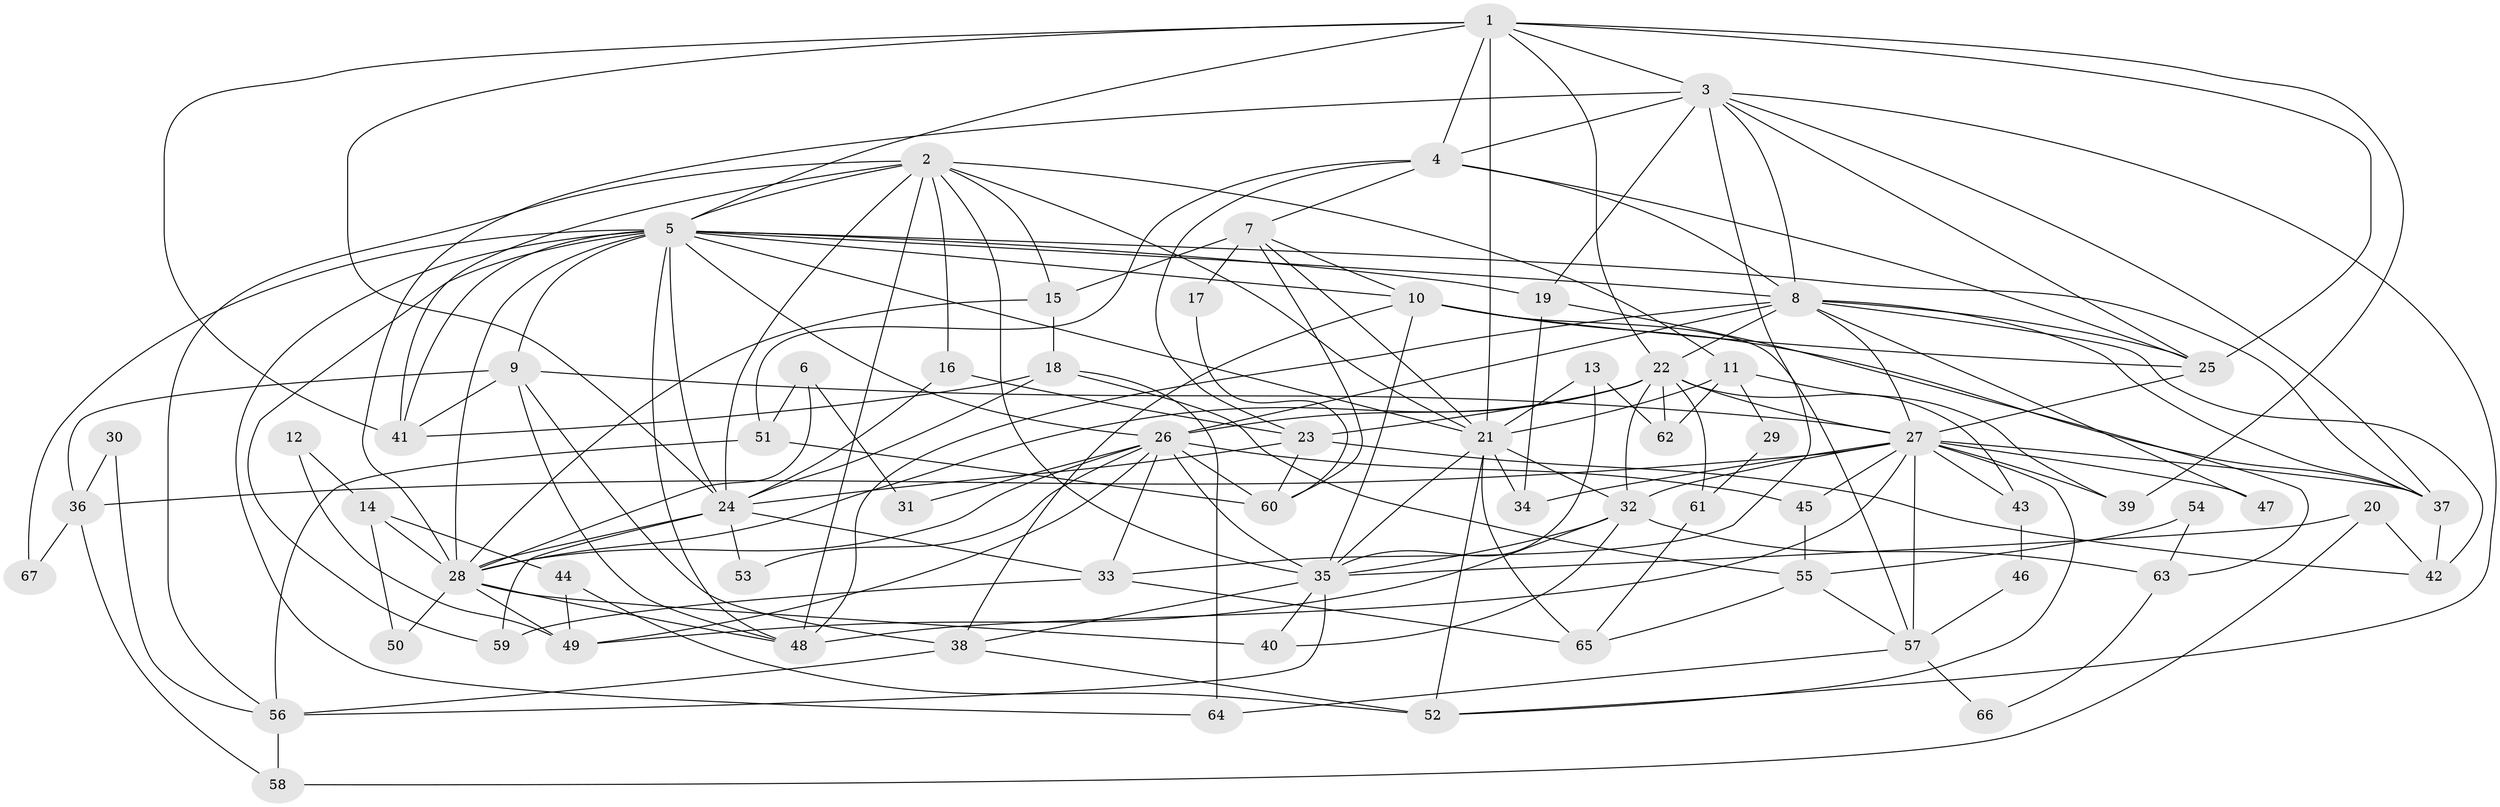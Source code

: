 // original degree distribution, {6: 0.16541353383458646, 4: 0.24060150375939848, 3: 0.3007518796992481, 2: 0.12781954887218044, 5: 0.14285714285714285, 7: 0.007518796992481203, 8: 0.015037593984962405}
// Generated by graph-tools (version 1.1) at 2025/36/03/09/25 02:36:11]
// undirected, 67 vertices, 175 edges
graph export_dot {
graph [start="1"]
  node [color=gray90,style=filled];
  1;
  2;
  3;
  4;
  5;
  6;
  7;
  8;
  9;
  10;
  11;
  12;
  13;
  14;
  15;
  16;
  17;
  18;
  19;
  20;
  21;
  22;
  23;
  24;
  25;
  26;
  27;
  28;
  29;
  30;
  31;
  32;
  33;
  34;
  35;
  36;
  37;
  38;
  39;
  40;
  41;
  42;
  43;
  44;
  45;
  46;
  47;
  48;
  49;
  50;
  51;
  52;
  53;
  54;
  55;
  56;
  57;
  58;
  59;
  60;
  61;
  62;
  63;
  64;
  65;
  66;
  67;
  1 -- 3 [weight=2.0];
  1 -- 4 [weight=1.0];
  1 -- 5 [weight=1.0];
  1 -- 21 [weight=2.0];
  1 -- 22 [weight=1.0];
  1 -- 24 [weight=1.0];
  1 -- 25 [weight=1.0];
  1 -- 39 [weight=1.0];
  1 -- 41 [weight=1.0];
  2 -- 5 [weight=2.0];
  2 -- 11 [weight=1.0];
  2 -- 15 [weight=1.0];
  2 -- 16 [weight=1.0];
  2 -- 21 [weight=1.0];
  2 -- 24 [weight=1.0];
  2 -- 35 [weight=1.0];
  2 -- 41 [weight=1.0];
  2 -- 48 [weight=1.0];
  2 -- 56 [weight=1.0];
  3 -- 4 [weight=1.0];
  3 -- 8 [weight=1.0];
  3 -- 19 [weight=1.0];
  3 -- 25 [weight=1.0];
  3 -- 28 [weight=1.0];
  3 -- 33 [weight=1.0];
  3 -- 37 [weight=1.0];
  3 -- 52 [weight=1.0];
  4 -- 7 [weight=1.0];
  4 -- 8 [weight=1.0];
  4 -- 23 [weight=1.0];
  4 -- 25 [weight=1.0];
  4 -- 51 [weight=1.0];
  5 -- 8 [weight=1.0];
  5 -- 9 [weight=2.0];
  5 -- 10 [weight=2.0];
  5 -- 19 [weight=2.0];
  5 -- 21 [weight=1.0];
  5 -- 24 [weight=1.0];
  5 -- 26 [weight=3.0];
  5 -- 28 [weight=2.0];
  5 -- 37 [weight=1.0];
  5 -- 41 [weight=1.0];
  5 -- 48 [weight=1.0];
  5 -- 59 [weight=1.0];
  5 -- 64 [weight=1.0];
  5 -- 67 [weight=1.0];
  6 -- 28 [weight=1.0];
  6 -- 31 [weight=1.0];
  6 -- 51 [weight=1.0];
  7 -- 10 [weight=1.0];
  7 -- 15 [weight=1.0];
  7 -- 17 [weight=1.0];
  7 -- 21 [weight=1.0];
  7 -- 60 [weight=2.0];
  8 -- 22 [weight=1.0];
  8 -- 25 [weight=1.0];
  8 -- 26 [weight=5.0];
  8 -- 27 [weight=1.0];
  8 -- 37 [weight=1.0];
  8 -- 42 [weight=1.0];
  8 -- 47 [weight=1.0];
  8 -- 48 [weight=1.0];
  9 -- 27 [weight=1.0];
  9 -- 36 [weight=1.0];
  9 -- 38 [weight=1.0];
  9 -- 41 [weight=1.0];
  9 -- 48 [weight=1.0];
  10 -- 25 [weight=2.0];
  10 -- 35 [weight=1.0];
  10 -- 37 [weight=1.0];
  10 -- 38 [weight=2.0];
  10 -- 57 [weight=1.0];
  11 -- 21 [weight=1.0];
  11 -- 29 [weight=1.0];
  11 -- 39 [weight=1.0];
  11 -- 62 [weight=1.0];
  12 -- 14 [weight=1.0];
  12 -- 49 [weight=1.0];
  13 -- 21 [weight=1.0];
  13 -- 35 [weight=1.0];
  13 -- 62 [weight=1.0];
  14 -- 28 [weight=1.0];
  14 -- 44 [weight=1.0];
  14 -- 50 [weight=1.0];
  15 -- 18 [weight=1.0];
  15 -- 28 [weight=2.0];
  16 -- 23 [weight=1.0];
  16 -- 24 [weight=1.0];
  17 -- 60 [weight=1.0];
  18 -- 24 [weight=1.0];
  18 -- 41 [weight=1.0];
  18 -- 55 [weight=1.0];
  18 -- 64 [weight=1.0];
  19 -- 34 [weight=1.0];
  19 -- 63 [weight=1.0];
  20 -- 35 [weight=1.0];
  20 -- 42 [weight=1.0];
  20 -- 58 [weight=1.0];
  21 -- 32 [weight=1.0];
  21 -- 34 [weight=1.0];
  21 -- 35 [weight=1.0];
  21 -- 52 [weight=1.0];
  21 -- 65 [weight=1.0];
  22 -- 23 [weight=2.0];
  22 -- 26 [weight=1.0];
  22 -- 27 [weight=2.0];
  22 -- 28 [weight=1.0];
  22 -- 32 [weight=1.0];
  22 -- 43 [weight=1.0];
  22 -- 61 [weight=1.0];
  22 -- 62 [weight=1.0];
  23 -- 24 [weight=1.0];
  23 -- 42 [weight=1.0];
  23 -- 60 [weight=1.0];
  24 -- 28 [weight=1.0];
  24 -- 33 [weight=1.0];
  24 -- 53 [weight=1.0];
  24 -- 59 [weight=1.0];
  25 -- 27 [weight=1.0];
  26 -- 28 [weight=3.0];
  26 -- 31 [weight=1.0];
  26 -- 33 [weight=1.0];
  26 -- 35 [weight=1.0];
  26 -- 45 [weight=1.0];
  26 -- 49 [weight=1.0];
  26 -- 53 [weight=1.0];
  26 -- 60 [weight=1.0];
  27 -- 32 [weight=1.0];
  27 -- 34 [weight=1.0];
  27 -- 36 [weight=1.0];
  27 -- 37 [weight=2.0];
  27 -- 39 [weight=1.0];
  27 -- 43 [weight=1.0];
  27 -- 45 [weight=1.0];
  27 -- 47 [weight=1.0];
  27 -- 48 [weight=1.0];
  27 -- 52 [weight=1.0];
  27 -- 57 [weight=1.0];
  28 -- 40 [weight=1.0];
  28 -- 48 [weight=1.0];
  28 -- 49 [weight=1.0];
  28 -- 50 [weight=1.0];
  29 -- 61 [weight=1.0];
  30 -- 36 [weight=1.0];
  30 -- 56 [weight=1.0];
  32 -- 35 [weight=1.0];
  32 -- 40 [weight=1.0];
  32 -- 49 [weight=1.0];
  32 -- 63 [weight=1.0];
  33 -- 59 [weight=1.0];
  33 -- 65 [weight=1.0];
  35 -- 38 [weight=1.0];
  35 -- 40 [weight=1.0];
  35 -- 56 [weight=1.0];
  36 -- 58 [weight=1.0];
  36 -- 67 [weight=1.0];
  37 -- 42 [weight=1.0];
  38 -- 52 [weight=1.0];
  38 -- 56 [weight=1.0];
  43 -- 46 [weight=1.0];
  44 -- 49 [weight=1.0];
  44 -- 52 [weight=1.0];
  45 -- 55 [weight=1.0];
  46 -- 57 [weight=1.0];
  51 -- 56 [weight=1.0];
  51 -- 60 [weight=1.0];
  54 -- 55 [weight=1.0];
  54 -- 63 [weight=1.0];
  55 -- 57 [weight=1.0];
  55 -- 65 [weight=1.0];
  56 -- 58 [weight=1.0];
  57 -- 64 [weight=1.0];
  57 -- 66 [weight=1.0];
  61 -- 65 [weight=1.0];
  63 -- 66 [weight=1.0];
}
